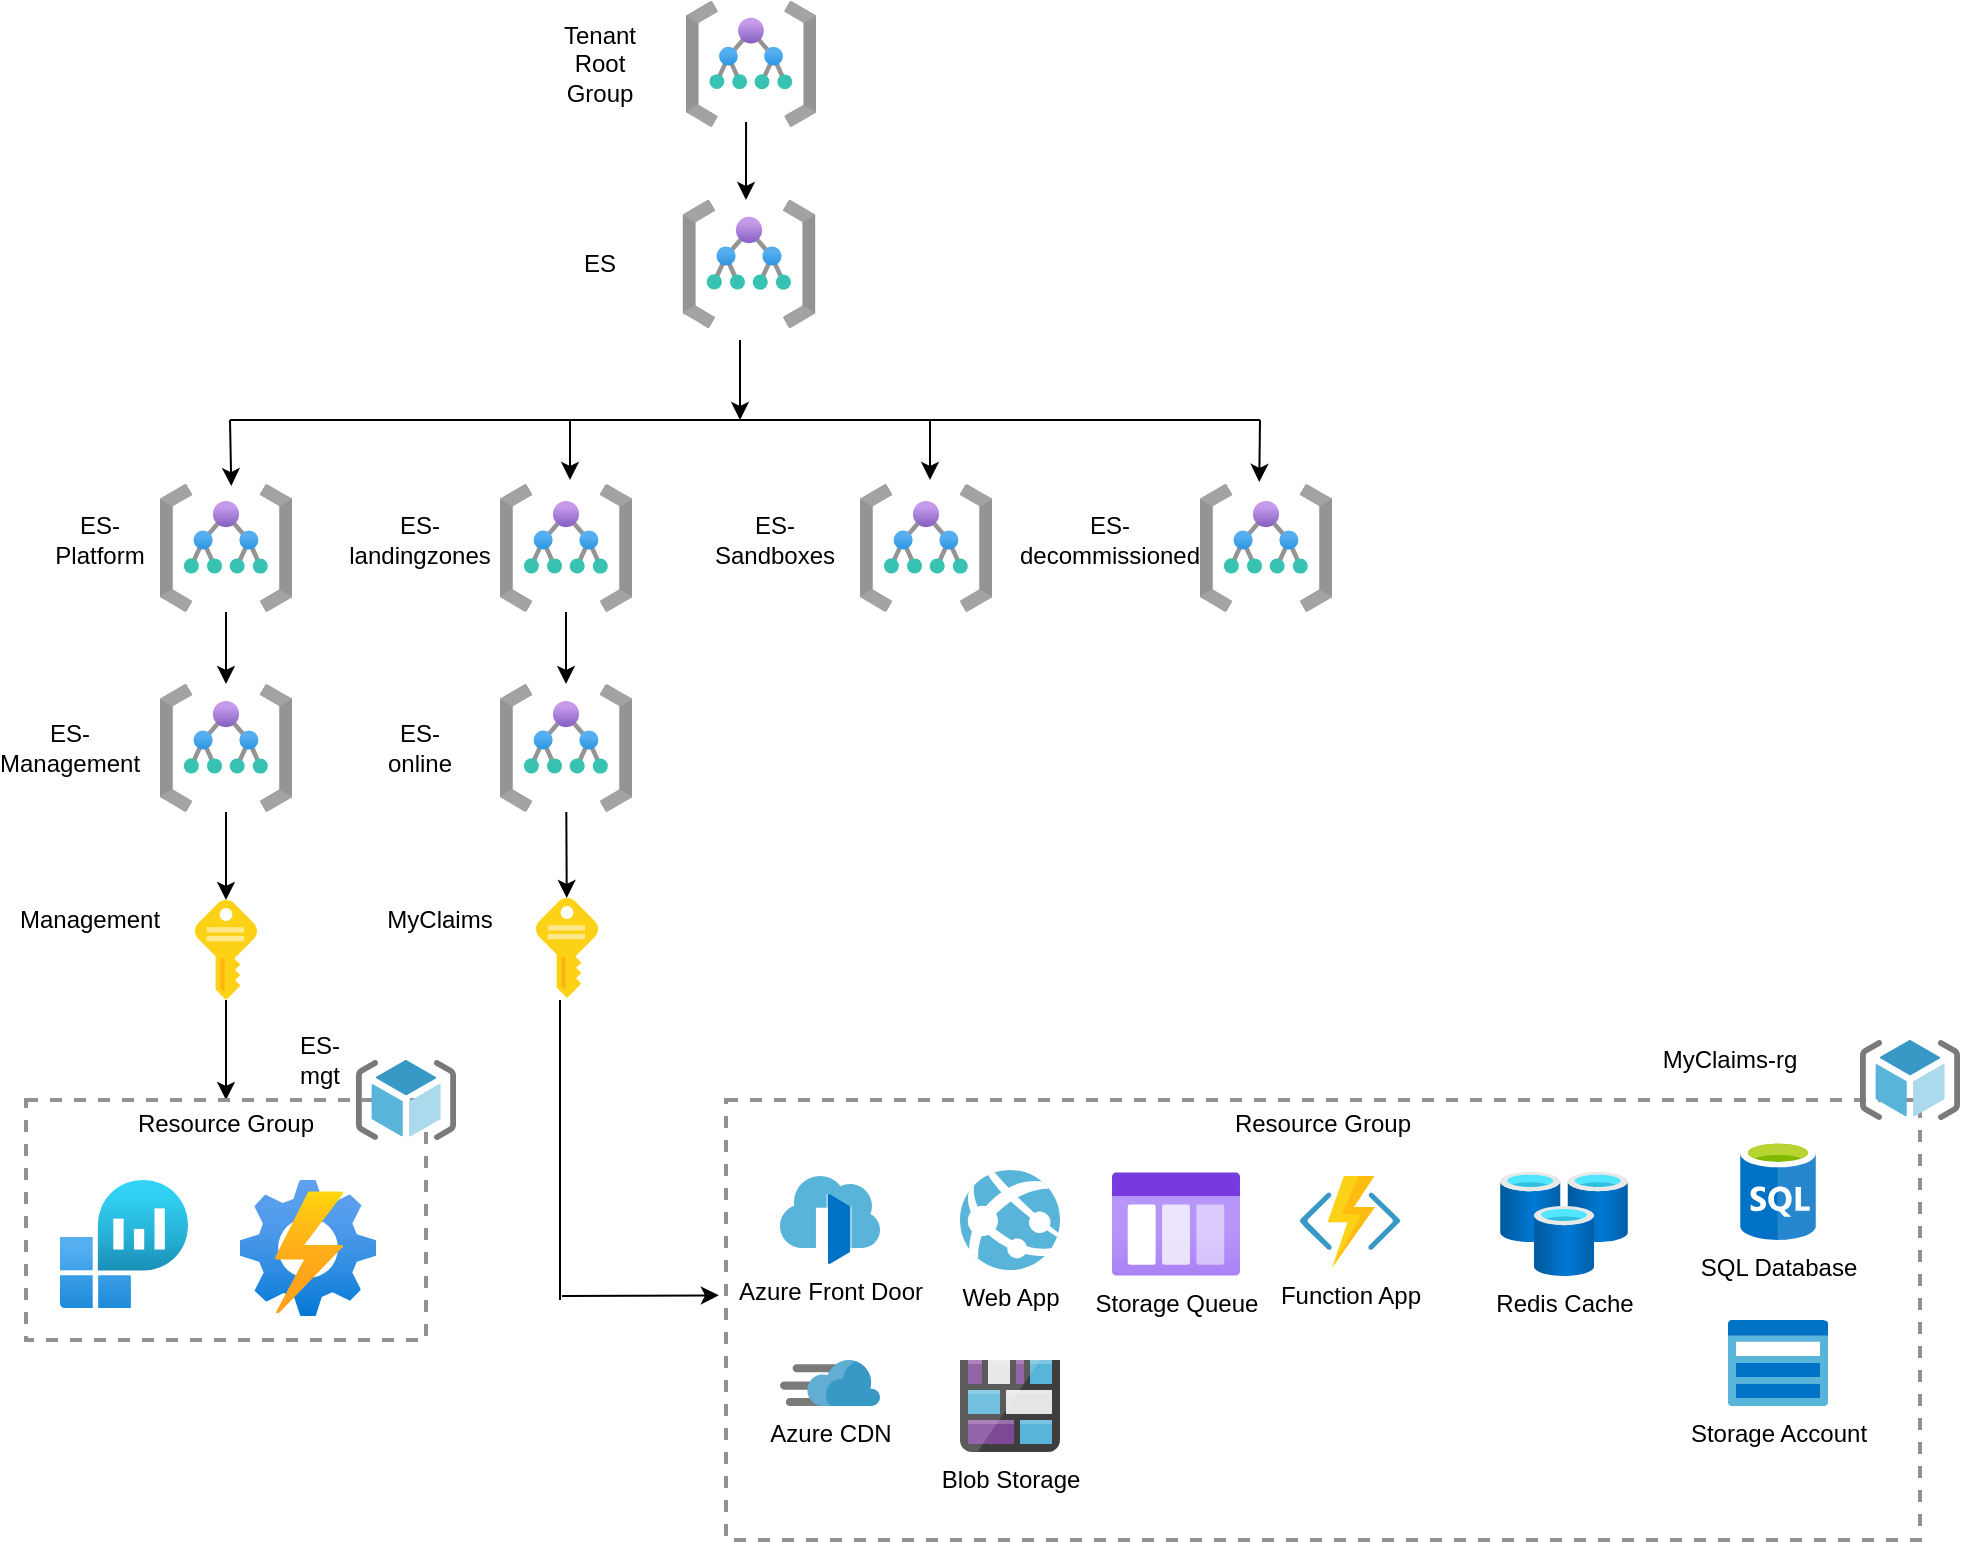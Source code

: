 <mxfile version="13.7.9" type="device"><diagram id="hEWn_h3fvXc-652m1sUv" name="Page-1"><mxGraphModel dx="1000" dy="530" grid="1" gridSize="10" guides="1" tooltips="1" connect="1" arrows="1" fold="1" page="1" pageScale="1" pageWidth="850" pageHeight="1100" math="0" shadow="0"><root><mxCell id="0"/><mxCell id="1" parent="0"/><mxCell id="dGkXrNlnnZguSeDD8M67-1" value="" style="aspect=fixed;html=1;points=[];align=center;image;fontSize=12;image=img/lib/azure2/general/Management_Groups.svg;" parent="1" vertex="1"><mxGeometry x="373" y="90" width="65" height="64" as="geometry"/></mxCell><mxCell id="dGkXrNlnnZguSeDD8M67-2" value="" style="aspect=fixed;html=1;points=[];align=center;image;fontSize=12;image=img/lib/azure2/general/Management_Groups.svg;" parent="1" vertex="1"><mxGeometry x="371" y="190" width="67" height="64" as="geometry"/></mxCell><mxCell id="dGkXrNlnnZguSeDD8M67-32" value="" style="edgeStyle=none;rounded=0;orthogonalLoop=1;jettySize=auto;html=1;" parent="1" source="dGkXrNlnnZguSeDD8M67-3" target="dGkXrNlnnZguSeDD8M67-7" edge="1"><mxGeometry relative="1" as="geometry"/></mxCell><mxCell id="dGkXrNlnnZguSeDD8M67-3" value="" style="aspect=fixed;html=1;points=[];align=center;image;fontSize=12;image=img/lib/azure2/general/Management_Groups.svg;" parent="1" vertex="1"><mxGeometry x="110" y="332" width="66" height="64" as="geometry"/></mxCell><mxCell id="dGkXrNlnnZguSeDD8M67-33" value="" style="edgeStyle=none;rounded=0;orthogonalLoop=1;jettySize=auto;html=1;" parent="1" source="dGkXrNlnnZguSeDD8M67-4" target="dGkXrNlnnZguSeDD8M67-8" edge="1"><mxGeometry relative="1" as="geometry"/></mxCell><mxCell id="dGkXrNlnnZguSeDD8M67-4" value="" style="aspect=fixed;html=1;points=[];align=center;image;fontSize=12;image=img/lib/azure2/general/Management_Groups.svg;" parent="1" vertex="1"><mxGeometry x="280" y="332" width="66" height="64" as="geometry"/></mxCell><mxCell id="dGkXrNlnnZguSeDD8M67-5" value="" style="aspect=fixed;html=1;points=[];align=center;image;fontSize=12;image=img/lib/azure2/general/Management_Groups.svg;" parent="1" vertex="1"><mxGeometry x="460" y="332" width="66" height="64" as="geometry"/></mxCell><mxCell id="dGkXrNlnnZguSeDD8M67-6" value="" style="aspect=fixed;html=1;points=[];align=center;image;fontSize=12;image=img/lib/azure2/general/Management_Groups.svg;" parent="1" vertex="1"><mxGeometry x="630" y="332" width="66" height="64" as="geometry"/></mxCell><mxCell id="dGkXrNlnnZguSeDD8M67-35" value="" style="edgeStyle=none;rounded=0;orthogonalLoop=1;jettySize=auto;html=1;" parent="1" source="dGkXrNlnnZguSeDD8M67-7" target="dGkXrNlnnZguSeDD8M67-34" edge="1"><mxGeometry relative="1" as="geometry"/></mxCell><mxCell id="dGkXrNlnnZguSeDD8M67-7" value="" style="aspect=fixed;html=1;points=[];align=center;image;fontSize=12;image=img/lib/azure2/general/Management_Groups.svg;" parent="1" vertex="1"><mxGeometry x="110" y="432" width="66" height="64" as="geometry"/></mxCell><mxCell id="dGkXrNlnnZguSeDD8M67-44" value="" style="edgeStyle=none;rounded=0;orthogonalLoop=1;jettySize=auto;html=1;" parent="1" source="dGkXrNlnnZguSeDD8M67-8" target="dGkXrNlnnZguSeDD8M67-43" edge="1"><mxGeometry relative="1" as="geometry"/></mxCell><mxCell id="dGkXrNlnnZguSeDD8M67-8" value="" style="aspect=fixed;html=1;points=[];align=center;image;fontSize=12;image=img/lib/azure2/general/Management_Groups.svg;" parent="1" vertex="1"><mxGeometry x="280" y="432" width="66" height="64" as="geometry"/></mxCell><mxCell id="dGkXrNlnnZguSeDD8M67-12" value="" style="endArrow=none;html=1;" parent="1" edge="1"><mxGeometry width="50" height="50" relative="1" as="geometry"><mxPoint x="145" y="300" as="sourcePoint"/><mxPoint x="660" y="300" as="targetPoint"/></mxGeometry></mxCell><mxCell id="dGkXrNlnnZguSeDD8M67-14" value="" style="endArrow=classic;html=1;" parent="1" edge="1"><mxGeometry width="50" height="50" relative="1" as="geometry"><mxPoint x="400" y="260" as="sourcePoint"/><mxPoint x="400" y="300" as="targetPoint"/></mxGeometry></mxCell><mxCell id="dGkXrNlnnZguSeDD8M67-15" value="" style="endArrow=classic;html=1;entryX=0.54;entryY=0.016;entryDx=0;entryDy=0;entryPerimeter=0;" parent="1" target="dGkXrNlnnZguSeDD8M67-3" edge="1"><mxGeometry width="50" height="50" relative="1" as="geometry"><mxPoint x="145" y="300" as="sourcePoint"/><mxPoint x="410" y="310" as="targetPoint"/></mxGeometry></mxCell><mxCell id="dGkXrNlnnZguSeDD8M67-16" value="" style="endArrow=classic;html=1;" parent="1" edge="1"><mxGeometry width="50" height="50" relative="1" as="geometry"><mxPoint x="315" y="300" as="sourcePoint"/><mxPoint x="315" y="330" as="targetPoint"/></mxGeometry></mxCell><mxCell id="dGkXrNlnnZguSeDD8M67-18" value="" style="endArrow=classic;html=1;exitX=0.462;exitY=0.953;exitDx=0;exitDy=0;exitPerimeter=0;" parent="1" source="dGkXrNlnnZguSeDD8M67-1" edge="1"><mxGeometry width="50" height="50" relative="1" as="geometry"><mxPoint x="410" y="270" as="sourcePoint"/><mxPoint x="403" y="190" as="targetPoint"/></mxGeometry></mxCell><mxCell id="dGkXrNlnnZguSeDD8M67-19" value="" style="endArrow=classic;html=1;" parent="1" edge="1"><mxGeometry width="50" height="50" relative="1" as="geometry"><mxPoint x="495" y="300" as="sourcePoint"/><mxPoint x="495" y="330" as="targetPoint"/></mxGeometry></mxCell><mxCell id="dGkXrNlnnZguSeDD8M67-21" value="" style="endArrow=classic;html=1;entryX=0.449;entryY=-0.016;entryDx=0;entryDy=0;entryPerimeter=0;" parent="1" target="dGkXrNlnnZguSeDD8M67-6" edge="1"><mxGeometry width="50" height="50" relative="1" as="geometry"><mxPoint x="660" y="300" as="sourcePoint"/><mxPoint x="505" y="340" as="targetPoint"/></mxGeometry></mxCell><mxCell id="dGkXrNlnnZguSeDD8M67-22" value="Tenant Root Group" style="text;html=1;strokeColor=none;fillColor=none;align=center;verticalAlign=middle;whiteSpace=wrap;rounded=0;" parent="1" vertex="1"><mxGeometry x="310" y="112" width="40" height="20" as="geometry"/></mxCell><mxCell id="dGkXrNlnnZguSeDD8M67-23" value="ES" style="text;html=1;strokeColor=none;fillColor=none;align=center;verticalAlign=middle;whiteSpace=wrap;rounded=0;" parent="1" vertex="1"><mxGeometry x="310" y="212" width="40" height="20" as="geometry"/></mxCell><mxCell id="dGkXrNlnnZguSeDD8M67-24" value="ES-Platform" style="text;html=1;strokeColor=none;fillColor=none;align=center;verticalAlign=middle;whiteSpace=wrap;rounded=0;" parent="1" vertex="1"><mxGeometry x="60" y="350" width="40" height="20" as="geometry"/></mxCell><mxCell id="dGkXrNlnnZguSeDD8M67-26" value="ES-landingzones" style="text;html=1;strokeColor=none;fillColor=none;align=center;verticalAlign=middle;whiteSpace=wrap;rounded=0;" parent="1" vertex="1"><mxGeometry x="210" y="350" width="60" height="20" as="geometry"/></mxCell><mxCell id="dGkXrNlnnZguSeDD8M67-28" value="ES-Sandboxes" style="text;html=1;strokeColor=none;fillColor=none;align=center;verticalAlign=middle;whiteSpace=wrap;rounded=0;" parent="1" vertex="1"><mxGeometry x="390" y="350" width="55" height="20" as="geometry"/></mxCell><mxCell id="dGkXrNlnnZguSeDD8M67-29" value="ES-decommissioned" style="text;html=1;strokeColor=none;fillColor=none;align=center;verticalAlign=middle;whiteSpace=wrap;rounded=0;" parent="1" vertex="1"><mxGeometry x="550" y="350" width="70" height="20" as="geometry"/></mxCell><mxCell id="dGkXrNlnnZguSeDD8M67-30" value="ES-Management" style="text;html=1;strokeColor=none;fillColor=none;align=center;verticalAlign=middle;whiteSpace=wrap;rounded=0;" parent="1" vertex="1"><mxGeometry x="40" y="454" width="50" height="20" as="geometry"/></mxCell><mxCell id="dGkXrNlnnZguSeDD8M67-31" value="ES-online" style="text;html=1;strokeColor=none;fillColor=none;align=center;verticalAlign=middle;whiteSpace=wrap;rounded=0;" parent="1" vertex="1"><mxGeometry x="220" y="454" width="40" height="20" as="geometry"/></mxCell><mxCell id="dGkXrNlnnZguSeDD8M67-39" value="" style="edgeStyle=none;rounded=0;orthogonalLoop=1;jettySize=auto;html=1;" parent="1" source="dGkXrNlnnZguSeDD8M67-34" target="dGkXrNlnnZguSeDD8M67-37" edge="1"><mxGeometry relative="1" as="geometry"/></mxCell><mxCell id="dGkXrNlnnZguSeDD8M67-34" value="" style="aspect=fixed;html=1;points=[];align=center;image;fontSize=12;image=img/lib/mscae/Key.svg;" parent="1" vertex="1"><mxGeometry x="127.5" y="540" width="31" height="50" as="geometry"/></mxCell><mxCell id="dGkXrNlnnZguSeDD8M67-36" value="Management" style="text;html=1;strokeColor=none;fillColor=none;align=center;verticalAlign=middle;whiteSpace=wrap;rounded=0;" parent="1" vertex="1"><mxGeometry x="50" y="540" width="50" height="20" as="geometry"/></mxCell><mxCell id="dGkXrNlnnZguSeDD8M67-37" value="Resource Group" style="fontStyle=0;verticalAlign=top;align=center;spacingTop=-2;fillColor=none;rounded=0;whiteSpace=wrap;html=1;strokeColor=#919191;strokeWidth=2;dashed=1;container=1;collapsible=0;expand=0;recursiveResize=0;" parent="1" vertex="1"><mxGeometry x="43" y="640" width="200" height="120" as="geometry"/></mxCell><mxCell id="dGkXrNlnnZguSeDD8M67-38" value="" style="aspect=fixed;html=1;points=[];align=center;image;fontSize=12;image=img/lib/mscae/ResourceGroup.svg;" parent="dGkXrNlnnZguSeDD8M67-37" vertex="1"><mxGeometry x="165" y="-20" width="50" height="40" as="geometry"/></mxCell><mxCell id="dGkXrNlnnZguSeDD8M67-41" value="" style="aspect=fixed;html=1;points=[];align=center;image;fontSize=12;image=img/lib/azure2/analytics/Log_Analytics_Workspaces.svg;" parent="dGkXrNlnnZguSeDD8M67-37" vertex="1"><mxGeometry x="17" y="40" width="64" height="64" as="geometry"/></mxCell><mxCell id="dGkXrNlnnZguSeDD8M67-42" value="" style="aspect=fixed;html=1;points=[];align=center;image;fontSize=12;image=img/lib/azure2/management_governance/Automation_Accounts.svg;" parent="dGkXrNlnnZguSeDD8M67-37" vertex="1"><mxGeometry x="107" y="40" width="68" height="68" as="geometry"/></mxCell><mxCell id="dGkXrNlnnZguSeDD8M67-40" value="ES-mgt" style="text;html=1;strokeColor=none;fillColor=none;align=center;verticalAlign=middle;whiteSpace=wrap;rounded=0;" parent="1" vertex="1"><mxGeometry x="170" y="610" width="40" height="20" as="geometry"/></mxCell><mxCell id="dGkXrNlnnZguSeDD8M67-43" value="" style="aspect=fixed;html=1;points=[];align=center;image;fontSize=12;image=img/lib/mscae/Key.svg;" parent="1" vertex="1"><mxGeometry x="298" y="539" width="31" height="50" as="geometry"/></mxCell><mxCell id="dGkXrNlnnZguSeDD8M67-45" value="MyClaims" style="text;html=1;strokeColor=none;fillColor=none;align=center;verticalAlign=middle;whiteSpace=wrap;rounded=0;" parent="1" vertex="1"><mxGeometry x="230" y="540" width="40" height="20" as="geometry"/></mxCell><mxCell id="dGkXrNlnnZguSeDD8M67-49" value="Resource Group" style="fontStyle=0;verticalAlign=top;align=center;spacingTop=-2;fillColor=none;rounded=0;whiteSpace=wrap;html=1;strokeColor=#919191;strokeWidth=2;dashed=1;container=1;collapsible=0;expand=0;recursiveResize=0;" parent="1" vertex="1"><mxGeometry x="393" y="640" width="597" height="220" as="geometry"/></mxCell><mxCell id="dGkXrNlnnZguSeDD8M67-52" value="Azure Front Door" style="aspect=fixed;html=1;points=[];align=center;image;fontSize=12;image=img/lib/mscae/Front_Doors.svg;" parent="dGkXrNlnnZguSeDD8M67-49" vertex="1"><mxGeometry x="27" y="38" width="50" height="44" as="geometry"/></mxCell><mxCell id="dGkXrNlnnZguSeDD8M67-53" value="Web App" style="aspect=fixed;html=1;points=[];align=center;image;fontSize=12;image=img/lib/mscae/App_Services.svg;" parent="dGkXrNlnnZguSeDD8M67-49" vertex="1"><mxGeometry x="117" y="35" width="50" height="50" as="geometry"/></mxCell><mxCell id="dGkXrNlnnZguSeDD8M67-54" value="Function App" style="aspect=fixed;html=1;points=[];align=center;image;fontSize=12;image=img/lib/mscae/Functions.svg;" parent="dGkXrNlnnZguSeDD8M67-49" vertex="1"><mxGeometry x="287" y="38" width="50" height="46" as="geometry"/></mxCell><mxCell id="dGkXrNlnnZguSeDD8M67-55" value="Storage Queue" style="aspect=fixed;html=1;points=[];align=center;image;fontSize=12;image=img/lib/azure2/general/Storage_Queue.svg;" parent="dGkXrNlnnZguSeDD8M67-49" vertex="1"><mxGeometry x="193" y="36" width="64" height="52" as="geometry"/></mxCell><mxCell id="dGkXrNlnnZguSeDD8M67-56" value="Redis Cache" style="aspect=fixed;html=1;points=[];align=center;image;fontSize=12;image=img/lib/azure2/databases/Cache_Redis.svg;" parent="dGkXrNlnnZguSeDD8M67-49" vertex="1"><mxGeometry x="387" y="36" width="64" height="52" as="geometry"/></mxCell><mxCell id="dGkXrNlnnZguSeDD8M67-57" value="SQL Database" style="aspect=fixed;html=1;points=[];align=center;image;fontSize=12;image=img/lib/mscae/SQL_Database_generic.svg;" parent="dGkXrNlnnZguSeDD8M67-49" vertex="1"><mxGeometry x="507" y="20" width="38" height="50" as="geometry"/></mxCell><mxCell id="dGkXrNlnnZguSeDD8M67-59" value="Storage Account" style="aspect=fixed;html=1;points=[];align=center;image;fontSize=12;image=img/lib/mscae/ClassicStorage.svg;" parent="dGkXrNlnnZguSeDD8M67-49" vertex="1"><mxGeometry x="501" y="110" width="50" height="43" as="geometry"/></mxCell><mxCell id="dGkXrNlnnZguSeDD8M67-60" value="Azure CDN" style="aspect=fixed;html=1;points=[];align=center;image;fontSize=12;image=img/lib/mscae/Content_Delivery_Network.svg;" parent="dGkXrNlnnZguSeDD8M67-49" vertex="1"><mxGeometry x="27" y="130" width="50" height="23" as="geometry"/></mxCell><mxCell id="dGkXrNlnnZguSeDD8M67-61" value="Blob Storage" style="aspect=fixed;html=1;points=[];align=center;image;fontSize=12;image=img/lib/mscae/Blog_Storage.svg;" parent="dGkXrNlnnZguSeDD8M67-49" vertex="1"><mxGeometry x="117" y="130" width="50" height="46" as="geometry"/></mxCell><mxCell id="dGkXrNlnnZguSeDD8M67-51" value="" style="aspect=fixed;html=1;points=[];align=center;image;fontSize=12;image=img/lib/mscae/ResourceGroup.svg;" parent="dGkXrNlnnZguSeDD8M67-49" vertex="1"><mxGeometry x="567" y="-30" width="50" height="40" as="geometry"/></mxCell><mxCell id="dGkXrNlnnZguSeDD8M67-50" value="" style="endArrow=classic;html=1;entryX=-0.006;entryY=0.444;entryDx=0;entryDy=0;entryPerimeter=0;" parent="1" target="dGkXrNlnnZguSeDD8M67-49" edge="1"><mxGeometry width="50" height="50" relative="1" as="geometry"><mxPoint x="311" y="738" as="sourcePoint"/><mxPoint x="410" y="520" as="targetPoint"/></mxGeometry></mxCell><mxCell id="dGkXrNlnnZguSeDD8M67-63" value="MyClaims-rg" style="text;html=1;strokeColor=none;fillColor=none;align=center;verticalAlign=middle;whiteSpace=wrap;rounded=0;" parent="1" vertex="1"><mxGeometry x="860" y="610" width="70" height="20" as="geometry"/></mxCell><mxCell id="dGkXrNlnnZguSeDD8M67-65" value="" style="endArrow=none;html=1;" parent="1" edge="1"><mxGeometry width="50" height="50" relative="1" as="geometry"><mxPoint x="310" y="740" as="sourcePoint"/><mxPoint x="310" y="590" as="targetPoint"/></mxGeometry></mxCell></root></mxGraphModel></diagram></mxfile>